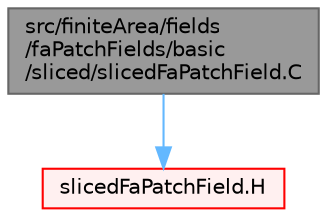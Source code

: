 digraph "src/finiteArea/fields/faPatchFields/basic/sliced/slicedFaPatchField.C"
{
 // LATEX_PDF_SIZE
  bgcolor="transparent";
  edge [fontname=Helvetica,fontsize=10,labelfontname=Helvetica,labelfontsize=10];
  node [fontname=Helvetica,fontsize=10,shape=box,height=0.2,width=0.4];
  Node1 [id="Node000001",label="src/finiteArea/fields\l/faPatchFields/basic\l/sliced/slicedFaPatchField.C",height=0.2,width=0.4,color="gray40", fillcolor="grey60", style="filled", fontcolor="black",tooltip=" "];
  Node1 -> Node2 [id="edge1_Node000001_Node000002",color="steelblue1",style="solid",tooltip=" "];
  Node2 [id="Node000002",label="slicedFaPatchField.H",height=0.2,width=0.4,color="red", fillcolor="#FFF0F0", style="filled",URL="$slicedFaPatchField_8H.html",tooltip=" "];
}
